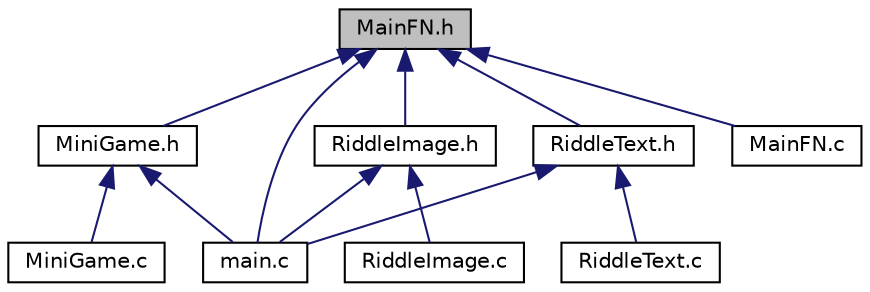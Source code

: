 digraph "MainFN.h"
{
 // LATEX_PDF_SIZE
  edge [fontname="Helvetica",fontsize="10",labelfontname="Helvetica",labelfontsize="10"];
  node [fontname="Helvetica",fontsize="10",shape=record];
  Node1 [label="MainFN.h",height=0.2,width=0.4,color="black", fillcolor="grey75", style="filled", fontcolor="black",tooltip="Header file for MainFN."];
  Node1 -> Node2 [dir="back",color="midnightblue",fontsize="10",style="solid",fontname="Helvetica"];
  Node2 [label="main.c",height=0.2,width=0.4,color="black", fillcolor="white", style="filled",URL="$main_8c.html",tooltip="Main File."];
  Node1 -> Node3 [dir="back",color="midnightblue",fontsize="10",style="solid",fontname="Helvetica"];
  Node3 [label="MainFN.c",height=0.2,width=0.4,color="black", fillcolor="white", style="filled",URL="$MainFN_8c.html",tooltip="Main File containing main functions."];
  Node1 -> Node4 [dir="back",color="midnightblue",fontsize="10",style="solid",fontname="Helvetica"];
  Node4 [label="MiniGame.h",height=0.2,width=0.4,color="black", fillcolor="white", style="filled",URL="$MiniGame_8h.html",tooltip="Header File for MiniGame."];
  Node4 -> Node2 [dir="back",color="midnightblue",fontsize="10",style="solid",fontname="Helvetica"];
  Node4 -> Node5 [dir="back",color="midnightblue",fontsize="10",style="solid",fontname="Helvetica"];
  Node5 [label="MiniGame.c",height=0.2,width=0.4,color="black", fillcolor="white", style="filled",URL="$MiniGame_8c.html",tooltip="Mini Game Functions."];
  Node1 -> Node6 [dir="back",color="midnightblue",fontsize="10",style="solid",fontname="Helvetica"];
  Node6 [label="RiddleImage.h",height=0.2,width=0.4,color="black", fillcolor="white", style="filled",URL="$RiddleImage_8h.html",tooltip="Header file for RiddleImage.c."];
  Node6 -> Node2 [dir="back",color="midnightblue",fontsize="10",style="solid",fontname="Helvetica"];
  Node6 -> Node7 [dir="back",color="midnightblue",fontsize="10",style="solid",fontname="Helvetica"];
  Node7 [label="RiddleImage.c",height=0.2,width=0.4,color="black", fillcolor="white", style="filled",URL="$RiddleImage_8c.html",tooltip="Image Riddle Functions."];
  Node1 -> Node8 [dir="back",color="midnightblue",fontsize="10",style="solid",fontname="Helvetica"];
  Node8 [label="RiddleText.h",height=0.2,width=0.4,color="black", fillcolor="white", style="filled",URL="$RiddleText_8h.html",tooltip="Header file for RiddleText."];
  Node8 -> Node2 [dir="back",color="midnightblue",fontsize="10",style="solid",fontname="Helvetica"];
  Node8 -> Node9 [dir="back",color="midnightblue",fontsize="10",style="solid",fontname="Helvetica"];
  Node9 [label="RiddleText.c",height=0.2,width=0.4,color="black", fillcolor="white", style="filled",URL="$RiddleText_8c.html",tooltip="Text Riddle functions."];
}

